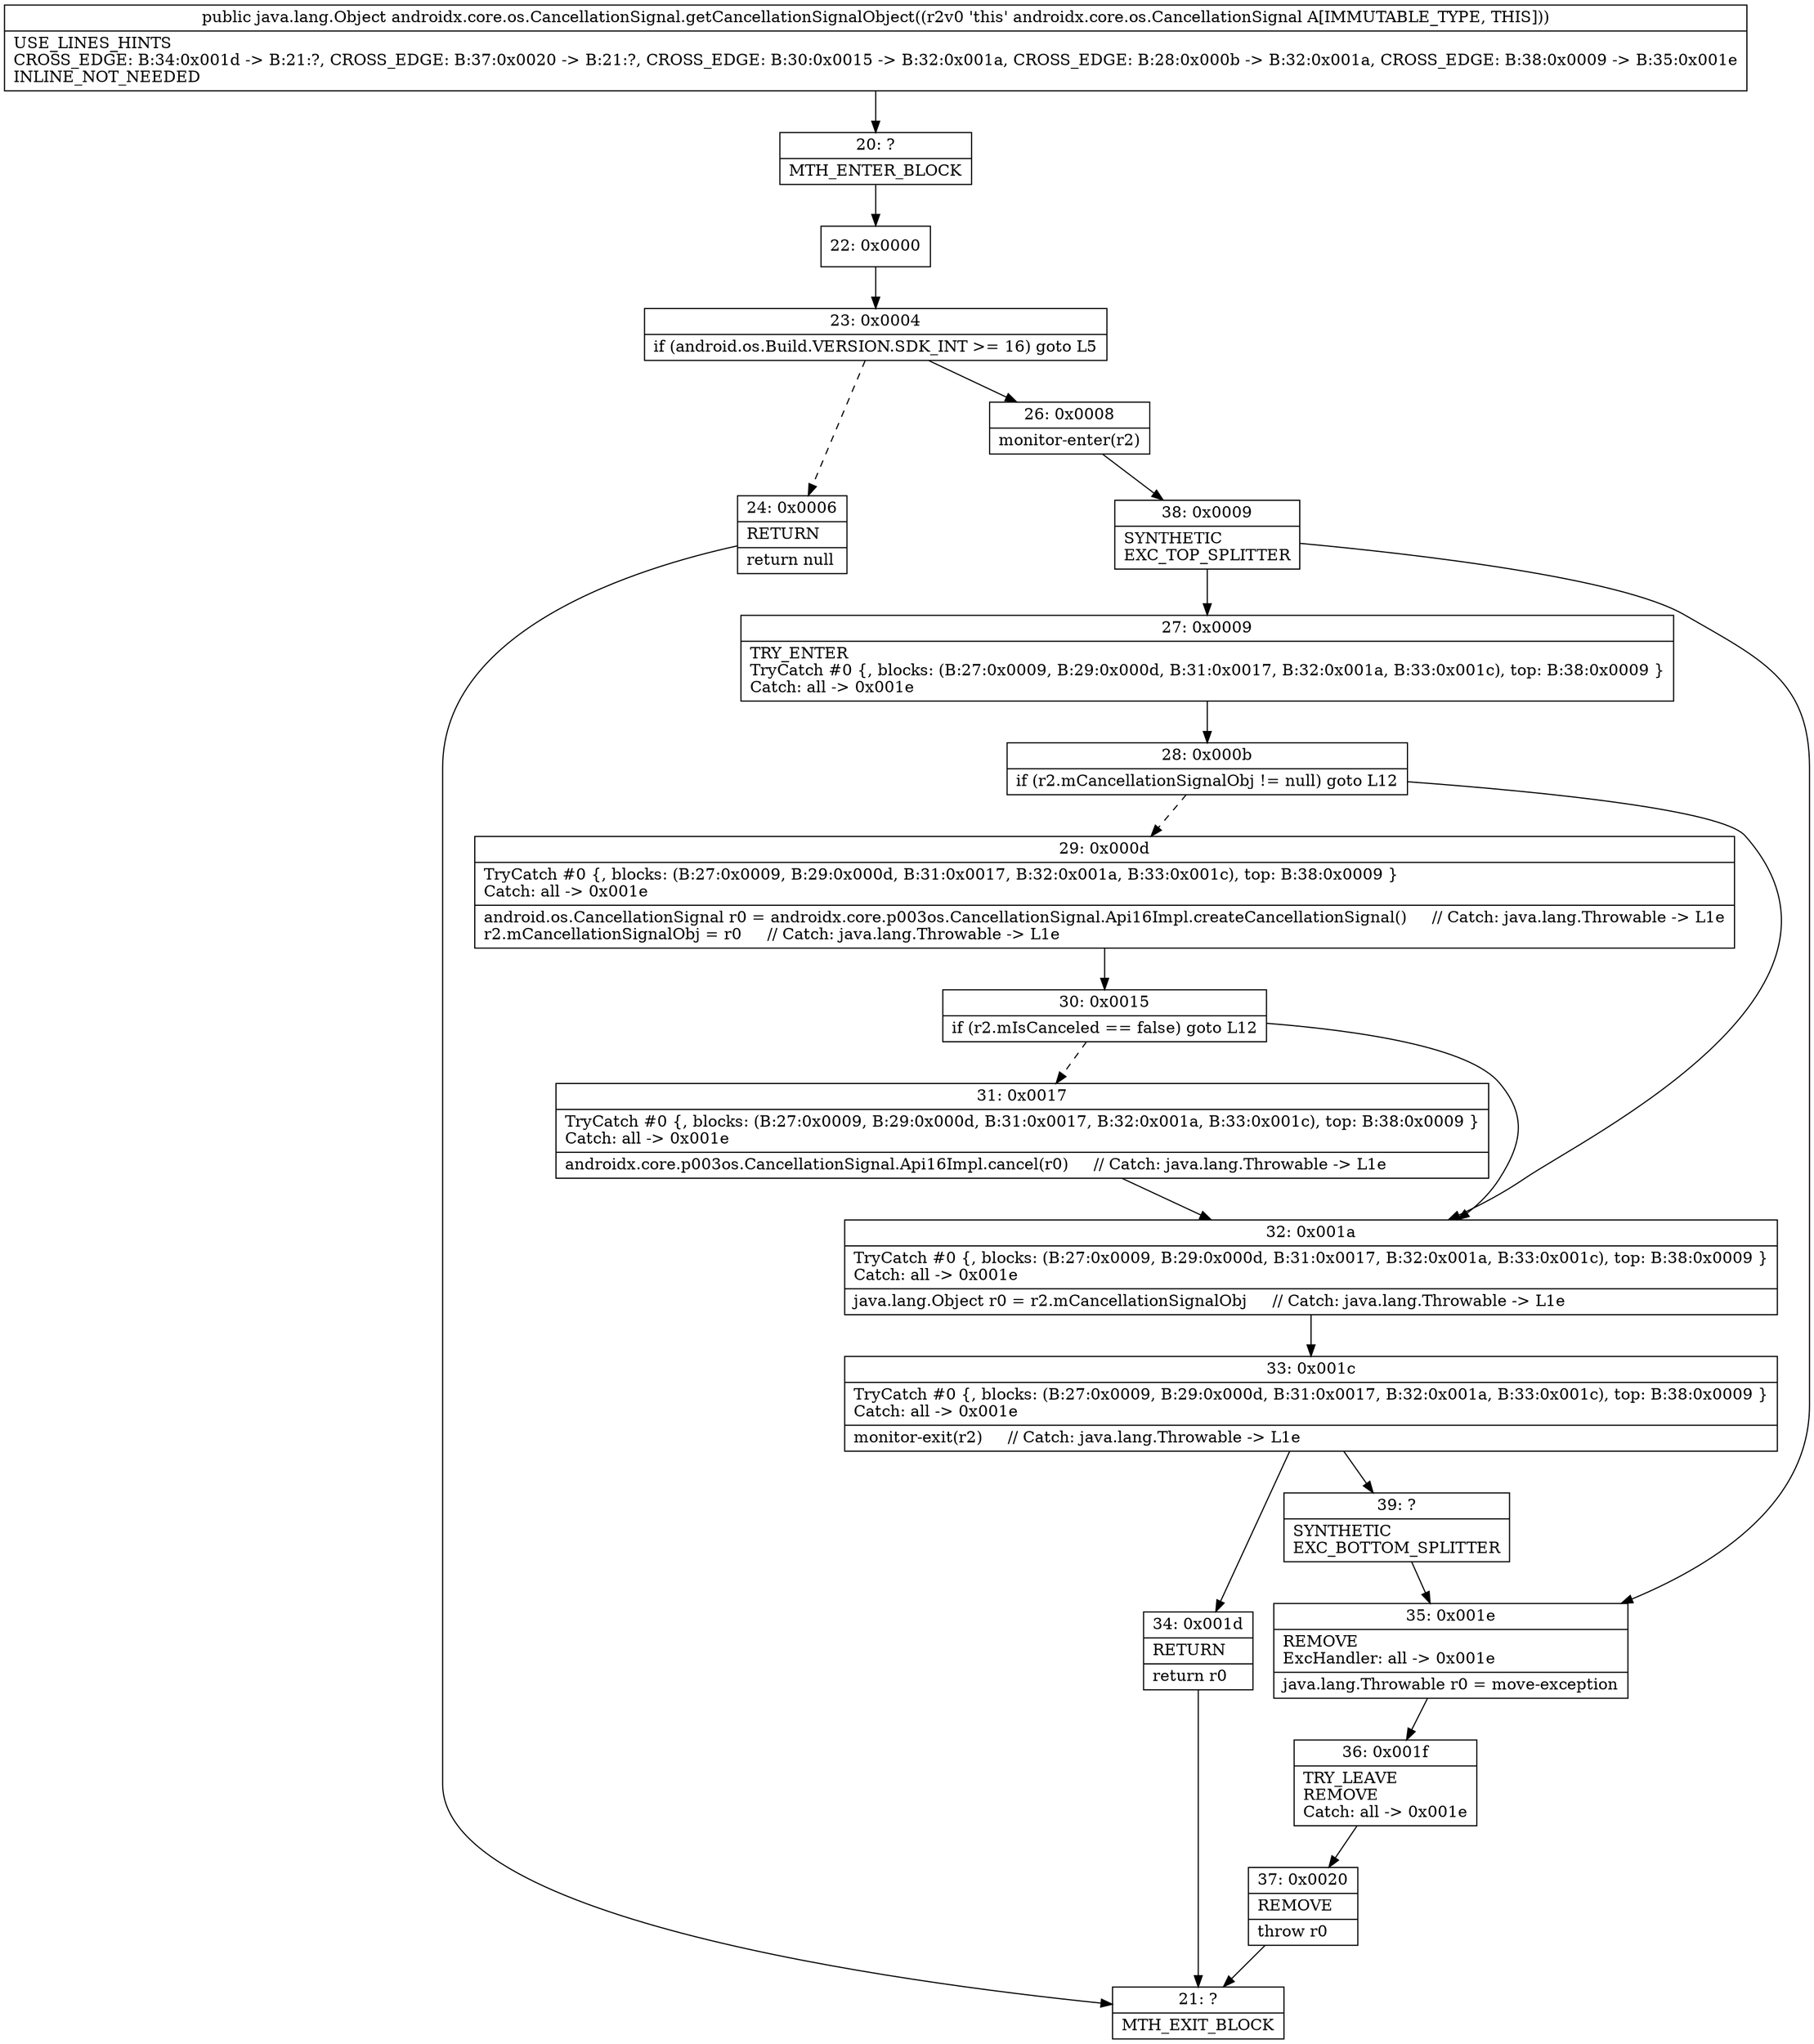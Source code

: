 digraph "CFG forandroidx.core.os.CancellationSignal.getCancellationSignalObject()Ljava\/lang\/Object;" {
Node_20 [shape=record,label="{20\:\ ?|MTH_ENTER_BLOCK\l}"];
Node_22 [shape=record,label="{22\:\ 0x0000}"];
Node_23 [shape=record,label="{23\:\ 0x0004|if (android.os.Build.VERSION.SDK_INT \>= 16) goto L5\l}"];
Node_24 [shape=record,label="{24\:\ 0x0006|RETURN\l|return null\l}"];
Node_21 [shape=record,label="{21\:\ ?|MTH_EXIT_BLOCK\l}"];
Node_26 [shape=record,label="{26\:\ 0x0008|monitor\-enter(r2)\l}"];
Node_38 [shape=record,label="{38\:\ 0x0009|SYNTHETIC\lEXC_TOP_SPLITTER\l}"];
Node_27 [shape=record,label="{27\:\ 0x0009|TRY_ENTER\lTryCatch #0 \{, blocks: (B:27:0x0009, B:29:0x000d, B:31:0x0017, B:32:0x001a, B:33:0x001c), top: B:38:0x0009 \}\lCatch: all \-\> 0x001e\l}"];
Node_28 [shape=record,label="{28\:\ 0x000b|if (r2.mCancellationSignalObj != null) goto L12\l}"];
Node_29 [shape=record,label="{29\:\ 0x000d|TryCatch #0 \{, blocks: (B:27:0x0009, B:29:0x000d, B:31:0x0017, B:32:0x001a, B:33:0x001c), top: B:38:0x0009 \}\lCatch: all \-\> 0x001e\l|android.os.CancellationSignal r0 = androidx.core.p003os.CancellationSignal.Api16Impl.createCancellationSignal()     \/\/ Catch: java.lang.Throwable \-\> L1e\lr2.mCancellationSignalObj = r0     \/\/ Catch: java.lang.Throwable \-\> L1e\l}"];
Node_30 [shape=record,label="{30\:\ 0x0015|if (r2.mIsCanceled == false) goto L12\l}"];
Node_31 [shape=record,label="{31\:\ 0x0017|TryCatch #0 \{, blocks: (B:27:0x0009, B:29:0x000d, B:31:0x0017, B:32:0x001a, B:33:0x001c), top: B:38:0x0009 \}\lCatch: all \-\> 0x001e\l|androidx.core.p003os.CancellationSignal.Api16Impl.cancel(r0)     \/\/ Catch: java.lang.Throwable \-\> L1e\l}"];
Node_32 [shape=record,label="{32\:\ 0x001a|TryCatch #0 \{, blocks: (B:27:0x0009, B:29:0x000d, B:31:0x0017, B:32:0x001a, B:33:0x001c), top: B:38:0x0009 \}\lCatch: all \-\> 0x001e\l|java.lang.Object r0 = r2.mCancellationSignalObj     \/\/ Catch: java.lang.Throwable \-\> L1e\l}"];
Node_33 [shape=record,label="{33\:\ 0x001c|TryCatch #0 \{, blocks: (B:27:0x0009, B:29:0x000d, B:31:0x0017, B:32:0x001a, B:33:0x001c), top: B:38:0x0009 \}\lCatch: all \-\> 0x001e\l|monitor\-exit(r2)     \/\/ Catch: java.lang.Throwable \-\> L1e\l}"];
Node_34 [shape=record,label="{34\:\ 0x001d|RETURN\l|return r0\l}"];
Node_39 [shape=record,label="{39\:\ ?|SYNTHETIC\lEXC_BOTTOM_SPLITTER\l}"];
Node_35 [shape=record,label="{35\:\ 0x001e|REMOVE\lExcHandler: all \-\> 0x001e\l|java.lang.Throwable r0 = move\-exception\l}"];
Node_36 [shape=record,label="{36\:\ 0x001f|TRY_LEAVE\lREMOVE\lCatch: all \-\> 0x001e\l}"];
Node_37 [shape=record,label="{37\:\ 0x0020|REMOVE\l|throw r0\l}"];
MethodNode[shape=record,label="{public java.lang.Object androidx.core.os.CancellationSignal.getCancellationSignalObject((r2v0 'this' androidx.core.os.CancellationSignal A[IMMUTABLE_TYPE, THIS]))  | USE_LINES_HINTS\lCROSS_EDGE: B:34:0x001d \-\> B:21:?, CROSS_EDGE: B:37:0x0020 \-\> B:21:?, CROSS_EDGE: B:30:0x0015 \-\> B:32:0x001a, CROSS_EDGE: B:28:0x000b \-\> B:32:0x001a, CROSS_EDGE: B:38:0x0009 \-\> B:35:0x001e\lINLINE_NOT_NEEDED\l}"];
MethodNode -> Node_20;Node_20 -> Node_22;
Node_22 -> Node_23;
Node_23 -> Node_24[style=dashed];
Node_23 -> Node_26;
Node_24 -> Node_21;
Node_26 -> Node_38;
Node_38 -> Node_27;
Node_38 -> Node_35;
Node_27 -> Node_28;
Node_28 -> Node_29[style=dashed];
Node_28 -> Node_32;
Node_29 -> Node_30;
Node_30 -> Node_31[style=dashed];
Node_30 -> Node_32;
Node_31 -> Node_32;
Node_32 -> Node_33;
Node_33 -> Node_34;
Node_33 -> Node_39;
Node_34 -> Node_21;
Node_39 -> Node_35;
Node_35 -> Node_36;
Node_36 -> Node_37;
Node_37 -> Node_21;
}

